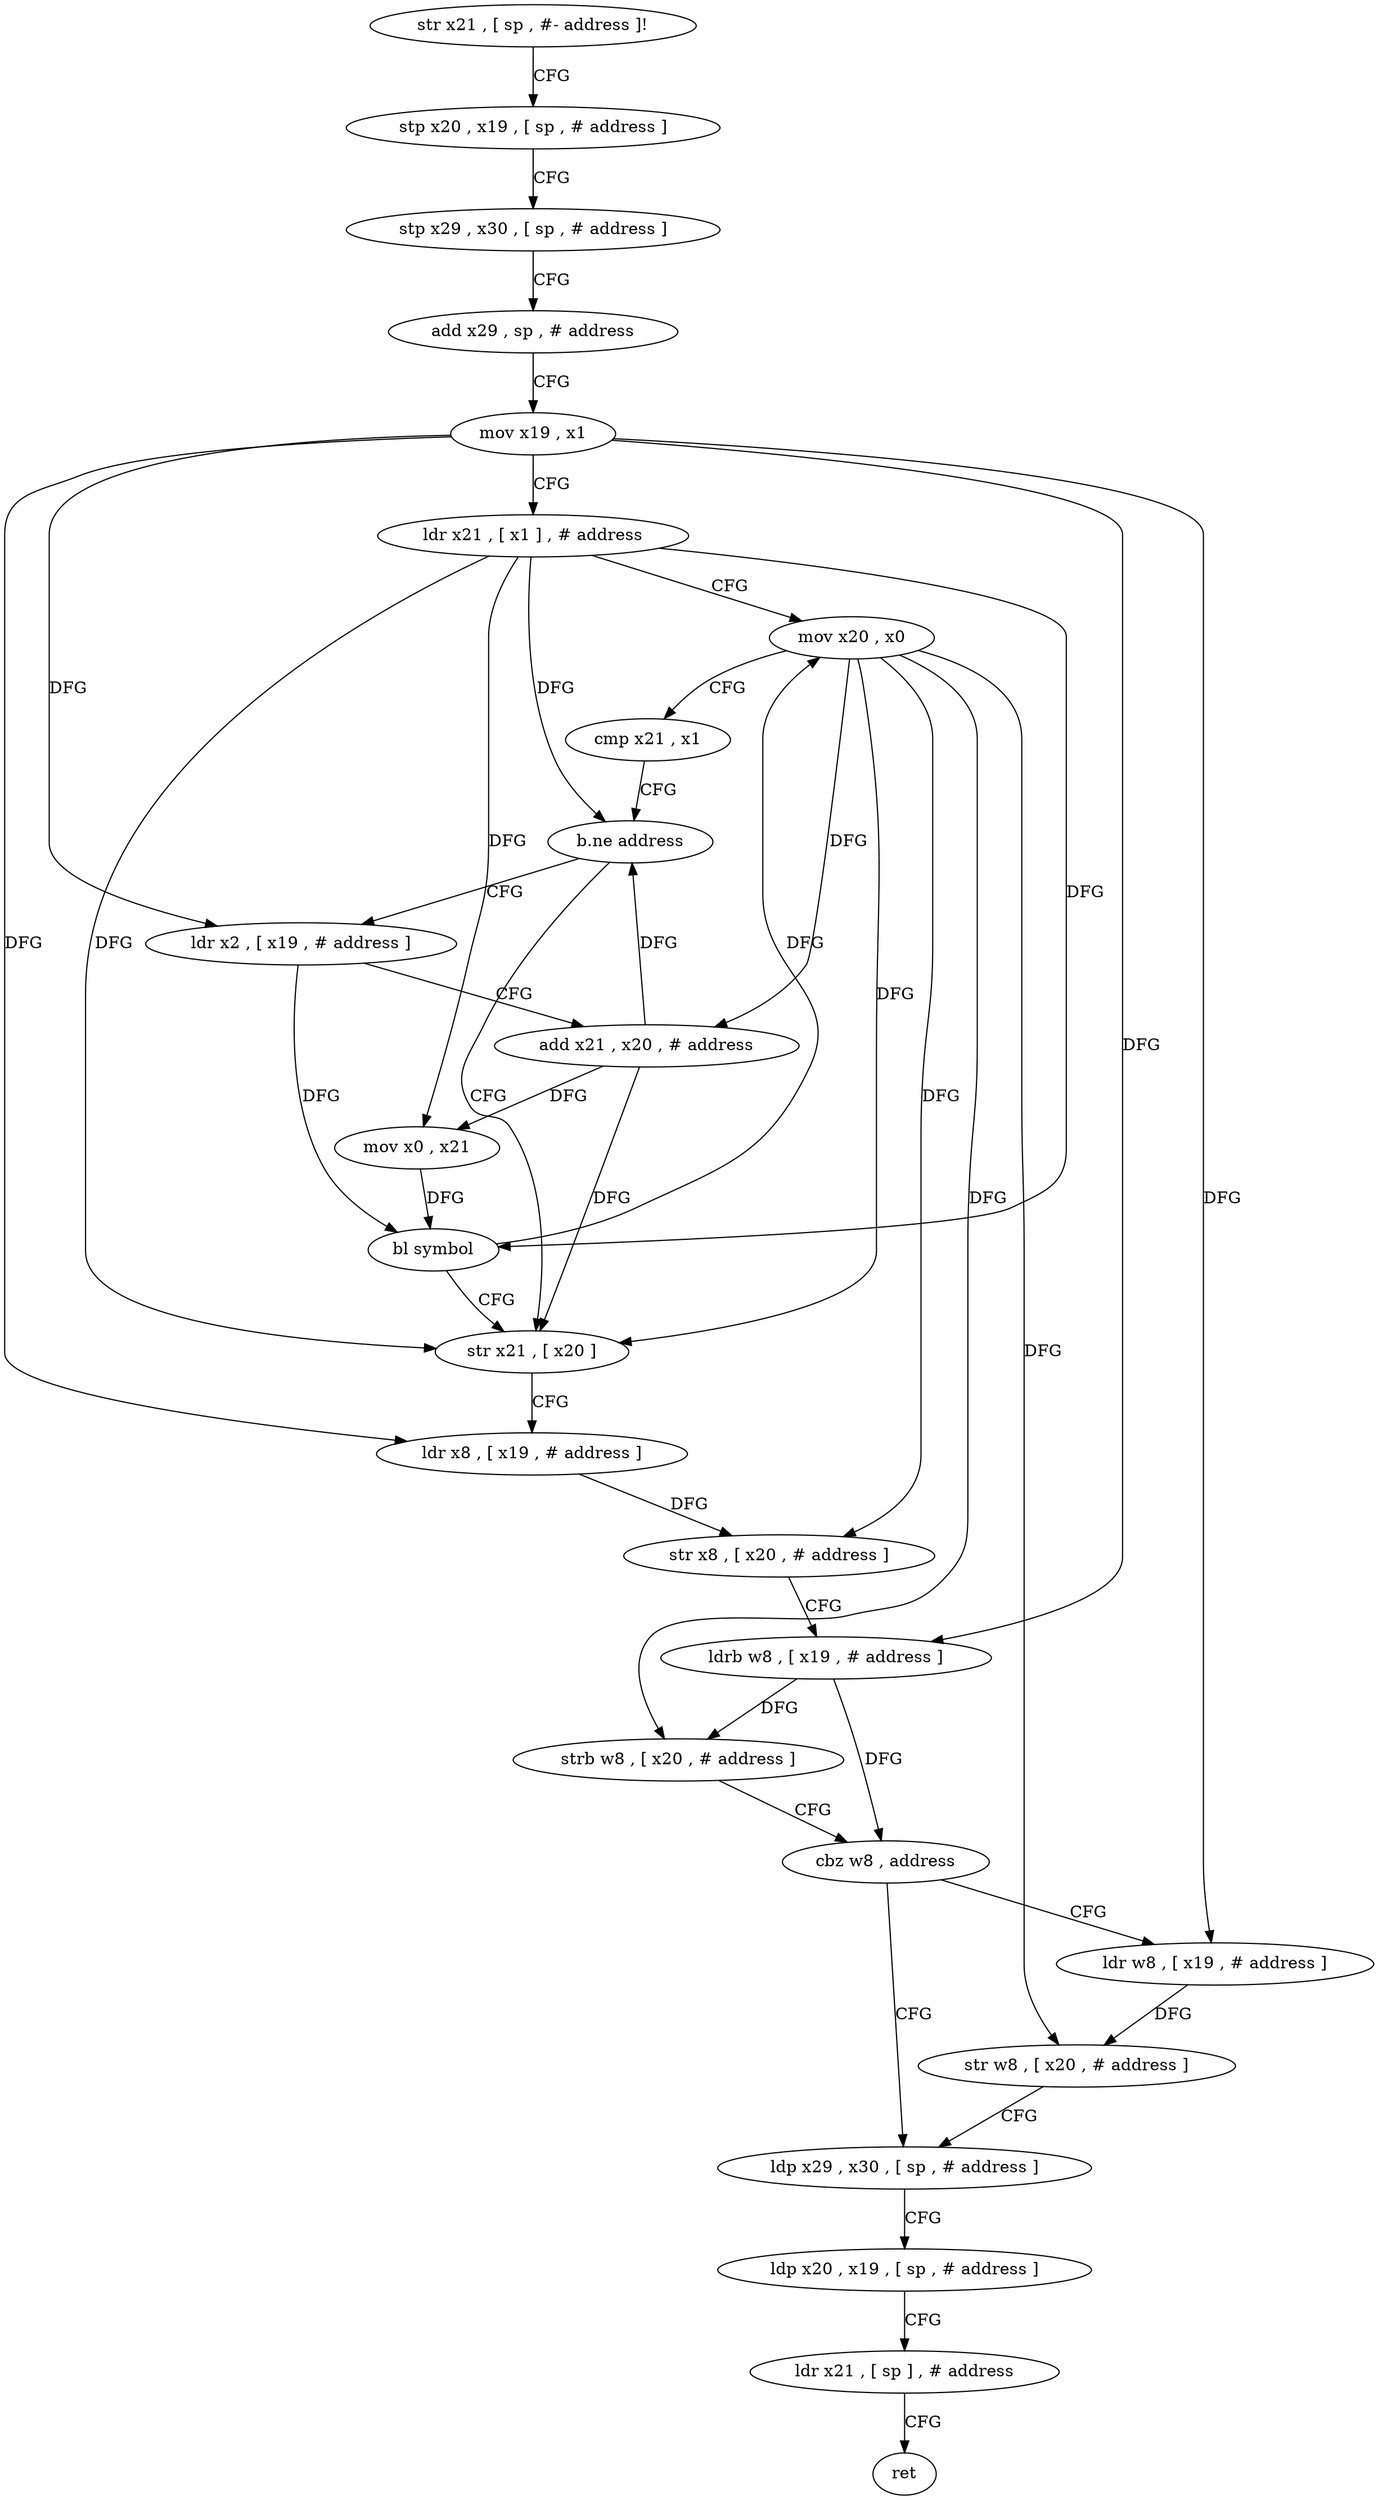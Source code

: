 digraph "func" {
"4263476" [label = "str x21 , [ sp , #- address ]!" ]
"4263480" [label = "stp x20 , x19 , [ sp , # address ]" ]
"4263484" [label = "stp x29 , x30 , [ sp , # address ]" ]
"4263488" [label = "add x29 , sp , # address" ]
"4263492" [label = "mov x19 , x1" ]
"4263496" [label = "ldr x21 , [ x1 ] , # address" ]
"4263500" [label = "mov x20 , x0" ]
"4263504" [label = "cmp x21 , x1" ]
"4263508" [label = "b.ne address" ]
"4263528" [label = "str x21 , [ x20 ]" ]
"4263512" [label = "ldr x2 , [ x19 , # address ]" ]
"4263532" [label = "ldr x8 , [ x19 , # address ]" ]
"4263536" [label = "str x8 , [ x20 , # address ]" ]
"4263540" [label = "ldrb w8 , [ x19 , # address ]" ]
"4263544" [label = "strb w8 , [ x20 , # address ]" ]
"4263548" [label = "cbz w8 , address" ]
"4263560" [label = "ldp x29 , x30 , [ sp , # address ]" ]
"4263552" [label = "ldr w8 , [ x19 , # address ]" ]
"4263516" [label = "add x21 , x20 , # address" ]
"4263520" [label = "mov x0 , x21" ]
"4263524" [label = "bl symbol" ]
"4263564" [label = "ldp x20 , x19 , [ sp , # address ]" ]
"4263568" [label = "ldr x21 , [ sp ] , # address" ]
"4263572" [label = "ret" ]
"4263556" [label = "str w8 , [ x20 , # address ]" ]
"4263476" -> "4263480" [ label = "CFG" ]
"4263480" -> "4263484" [ label = "CFG" ]
"4263484" -> "4263488" [ label = "CFG" ]
"4263488" -> "4263492" [ label = "CFG" ]
"4263492" -> "4263496" [ label = "CFG" ]
"4263492" -> "4263532" [ label = "DFG" ]
"4263492" -> "4263540" [ label = "DFG" ]
"4263492" -> "4263512" [ label = "DFG" ]
"4263492" -> "4263552" [ label = "DFG" ]
"4263496" -> "4263500" [ label = "CFG" ]
"4263496" -> "4263508" [ label = "DFG" ]
"4263496" -> "4263528" [ label = "DFG" ]
"4263496" -> "4263520" [ label = "DFG" ]
"4263496" -> "4263524" [ label = "DFG" ]
"4263500" -> "4263504" [ label = "CFG" ]
"4263500" -> "4263528" [ label = "DFG" ]
"4263500" -> "4263536" [ label = "DFG" ]
"4263500" -> "4263544" [ label = "DFG" ]
"4263500" -> "4263516" [ label = "DFG" ]
"4263500" -> "4263556" [ label = "DFG" ]
"4263504" -> "4263508" [ label = "CFG" ]
"4263508" -> "4263528" [ label = "CFG" ]
"4263508" -> "4263512" [ label = "CFG" ]
"4263528" -> "4263532" [ label = "CFG" ]
"4263512" -> "4263516" [ label = "CFG" ]
"4263512" -> "4263524" [ label = "DFG" ]
"4263532" -> "4263536" [ label = "DFG" ]
"4263536" -> "4263540" [ label = "CFG" ]
"4263540" -> "4263544" [ label = "DFG" ]
"4263540" -> "4263548" [ label = "DFG" ]
"4263544" -> "4263548" [ label = "CFG" ]
"4263548" -> "4263560" [ label = "CFG" ]
"4263548" -> "4263552" [ label = "CFG" ]
"4263560" -> "4263564" [ label = "CFG" ]
"4263552" -> "4263556" [ label = "DFG" ]
"4263516" -> "4263520" [ label = "DFG" ]
"4263516" -> "4263528" [ label = "DFG" ]
"4263516" -> "4263508" [ label = "DFG" ]
"4263520" -> "4263524" [ label = "DFG" ]
"4263524" -> "4263528" [ label = "CFG" ]
"4263524" -> "4263500" [ label = "DFG" ]
"4263564" -> "4263568" [ label = "CFG" ]
"4263568" -> "4263572" [ label = "CFG" ]
"4263556" -> "4263560" [ label = "CFG" ]
}
